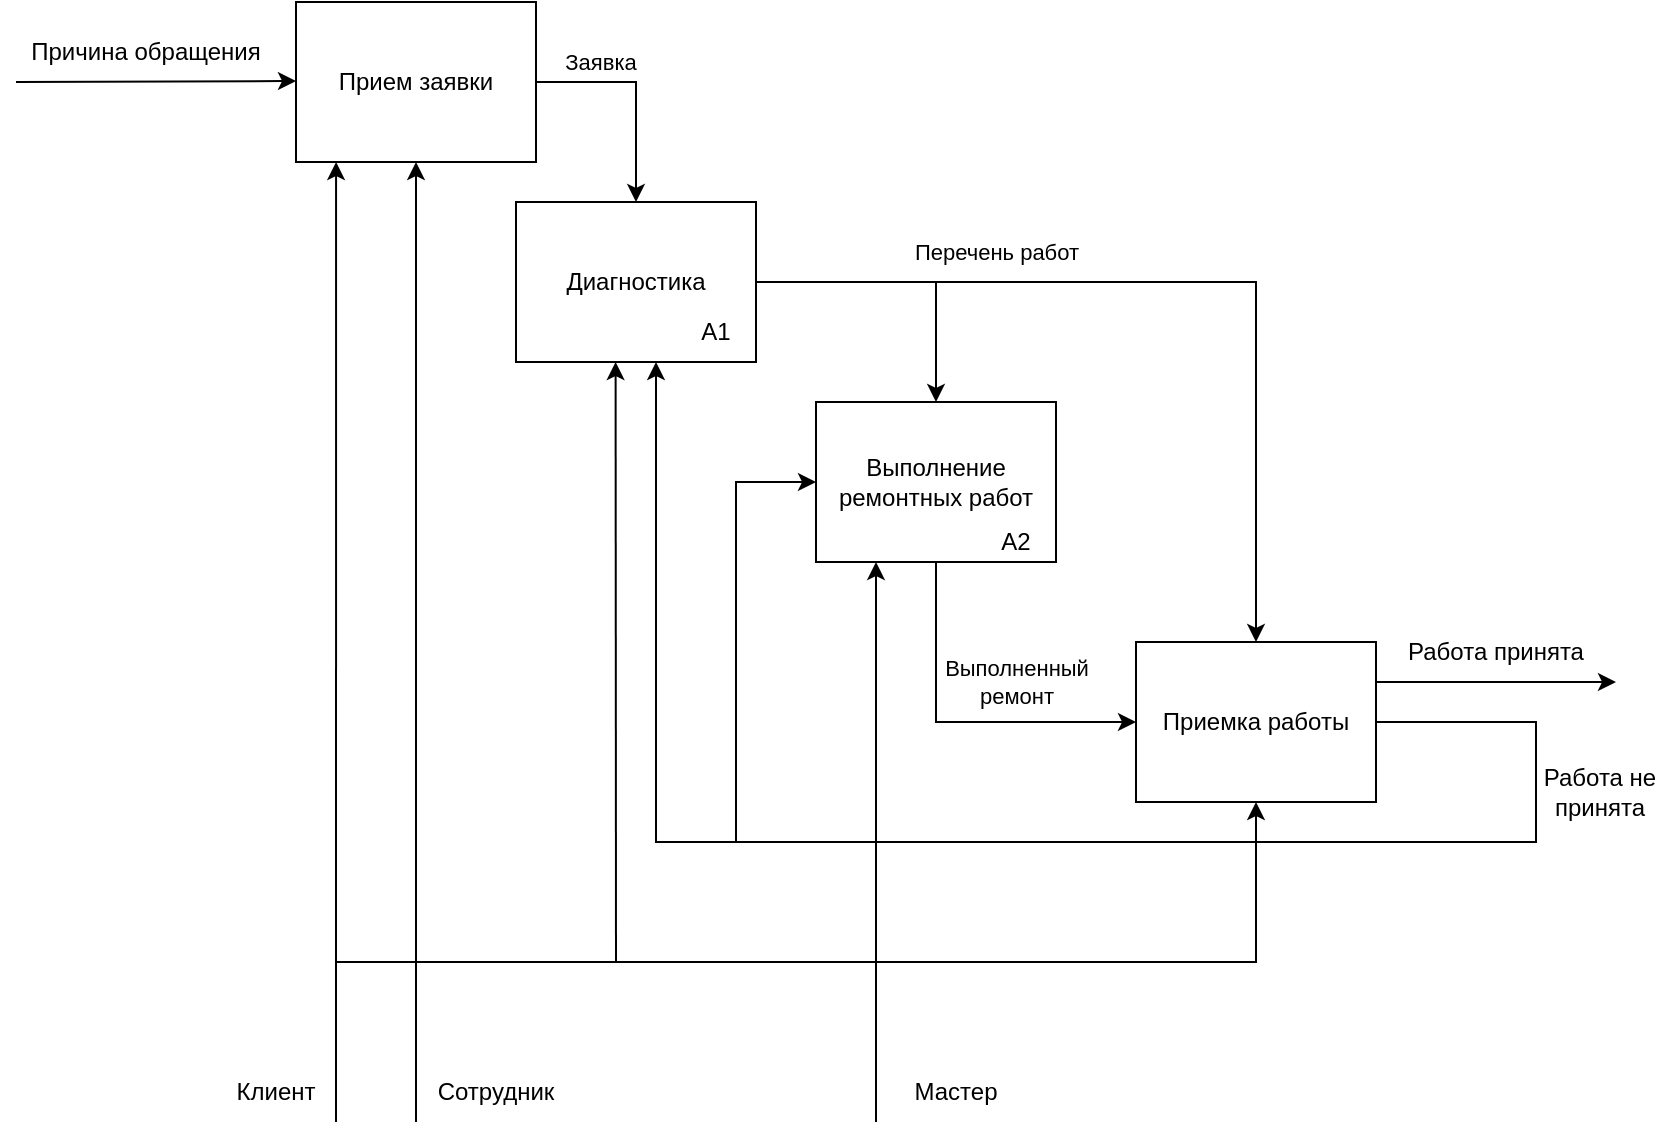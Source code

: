 <mxfile version="22.0.8" type="github">
  <diagram name="Страница — 1" id="UBM8uuqGAXcxDV0GicOs">
    <mxGraphModel dx="1877" dy="542" grid="1" gridSize="10" guides="1" tooltips="1" connect="1" arrows="1" fold="1" page="1" pageScale="1" pageWidth="827" pageHeight="1169" math="0" shadow="0">
      <root>
        <mxCell id="0" />
        <mxCell id="1" parent="0" />
        <mxCell id="SP7nUaGou8AFclUCDvNq-2" style="edgeStyle=orthogonalEdgeStyle;rounded=0;orthogonalLoop=1;jettySize=auto;html=1;exitX=1;exitY=0.5;exitDx=0;exitDy=0;entryX=0.5;entryY=0;entryDx=0;entryDy=0;" parent="1" source="8RD01GwfZpLmEbGkj-MV-1" target="8RD01GwfZpLmEbGkj-MV-2" edge="1">
          <mxGeometry relative="1" as="geometry" />
        </mxCell>
        <mxCell id="SP7nUaGou8AFclUCDvNq-7" value="Заявка" style="edgeLabel;html=1;align=center;verticalAlign=middle;resizable=0;points=[];" parent="SP7nUaGou8AFclUCDvNq-2" vertex="1" connectable="0">
          <mxGeometry x="-0.429" y="-1" relative="1" as="geometry">
            <mxPoint y="-11" as="offset" />
          </mxGeometry>
        </mxCell>
        <mxCell id="8RD01GwfZpLmEbGkj-MV-1" value="Прием заявки" style="rounded=0;whiteSpace=wrap;html=1;" parent="1" vertex="1">
          <mxGeometry x="140" y="80" width="120" height="80" as="geometry" />
        </mxCell>
        <mxCell id="SP7nUaGou8AFclUCDvNq-3" style="edgeStyle=orthogonalEdgeStyle;rounded=0;orthogonalLoop=1;jettySize=auto;html=1;exitX=1;exitY=0.5;exitDx=0;exitDy=0;entryX=0.5;entryY=0;entryDx=0;entryDy=0;" parent="1" source="8RD01GwfZpLmEbGkj-MV-2" target="8RD01GwfZpLmEbGkj-MV-3" edge="1">
          <mxGeometry relative="1" as="geometry" />
        </mxCell>
        <mxCell id="SP7nUaGou8AFclUCDvNq-9" value="Перечень работ" style="edgeLabel;html=1;align=center;verticalAlign=middle;resizable=0;points=[];" parent="SP7nUaGou8AFclUCDvNq-3" vertex="1" connectable="0">
          <mxGeometry x="-0.64" y="2" relative="1" as="geometry">
            <mxPoint x="93" y="-13" as="offset" />
          </mxGeometry>
        </mxCell>
        <mxCell id="8RD01GwfZpLmEbGkj-MV-2" value="Диагностика" style="rounded=0;whiteSpace=wrap;html=1;" parent="1" vertex="1">
          <mxGeometry x="250" y="180" width="120" height="80" as="geometry" />
        </mxCell>
        <mxCell id="SP7nUaGou8AFclUCDvNq-10" style="edgeStyle=orthogonalEdgeStyle;rounded=0;orthogonalLoop=1;jettySize=auto;html=1;exitX=0.5;exitY=1;exitDx=0;exitDy=0;entryX=0;entryY=0.5;entryDx=0;entryDy=0;" parent="1" source="8RD01GwfZpLmEbGkj-MV-3" edge="1" target="gTo4boSulwLFCVvMiwWt-1">
          <mxGeometry relative="1" as="geometry">
            <mxPoint x="490" y="500" as="targetPoint" />
            <mxPoint x="290" y="420" as="sourcePoint" />
            <Array as="points">
              <mxPoint x="460" y="440" />
            </Array>
          </mxGeometry>
        </mxCell>
        <mxCell id="SP7nUaGou8AFclUCDvNq-12" value="Выполненный &lt;br&gt;ремонт" style="edgeLabel;html=1;align=center;verticalAlign=middle;resizable=0;points=[];" parent="SP7nUaGou8AFclUCDvNq-10" vertex="1" connectable="0">
          <mxGeometry x="0.166" y="2" relative="1" as="geometry">
            <mxPoint x="15" y="-18" as="offset" />
          </mxGeometry>
        </mxCell>
        <mxCell id="8RD01GwfZpLmEbGkj-MV-3" value="Выполнение ремонтных работ" style="rounded=0;whiteSpace=wrap;html=1;" parent="1" vertex="1">
          <mxGeometry x="400" y="280" width="120" height="80" as="geometry" />
        </mxCell>
        <mxCell id="gTo4boSulwLFCVvMiwWt-1" value="Приемка работы" style="rounded=0;whiteSpace=wrap;html=1;" vertex="1" parent="1">
          <mxGeometry x="560" y="400" width="120" height="80" as="geometry" />
        </mxCell>
        <mxCell id="gTo4boSulwLFCVvMiwWt-2" value="А1" style="text;html=1;strokeColor=none;fillColor=none;align=center;verticalAlign=middle;whiteSpace=wrap;rounded=0;" vertex="1" parent="1">
          <mxGeometry x="320" y="230" width="60" height="30" as="geometry" />
        </mxCell>
        <mxCell id="gTo4boSulwLFCVvMiwWt-3" value="А2" style="text;html=1;strokeColor=none;fillColor=none;align=center;verticalAlign=middle;whiteSpace=wrap;rounded=0;" vertex="1" parent="1">
          <mxGeometry x="480" y="340" width="40" height="20" as="geometry" />
        </mxCell>
        <mxCell id="gTo4boSulwLFCVvMiwWt-4" value="" style="endArrow=classic;html=1;rounded=0;exitX=0;exitY=1;exitDx=0;exitDy=0;exitPerimeter=0;" edge="1" parent="1" source="gTo4boSulwLFCVvMiwWt-5">
          <mxGeometry width="50" height="50" relative="1" as="geometry">
            <mxPoint x="-70" y="119.5" as="sourcePoint" />
            <mxPoint x="140" y="119.5" as="targetPoint" />
          </mxGeometry>
        </mxCell>
        <mxCell id="gTo4boSulwLFCVvMiwWt-5" value="Причина обращения" style="text;html=1;strokeColor=none;fillColor=none;align=center;verticalAlign=middle;whiteSpace=wrap;rounded=0;" vertex="1" parent="1">
          <mxGeometry y="90" width="130" height="30" as="geometry" />
        </mxCell>
        <mxCell id="gTo4boSulwLFCVvMiwWt-6" value="" style="endArrow=classic;html=1;rounded=0;exitX=1;exitY=0.5;exitDx=0;exitDy=0;entryX=0.5;entryY=0;entryDx=0;entryDy=0;" edge="1" parent="1" source="8RD01GwfZpLmEbGkj-MV-2" target="gTo4boSulwLFCVvMiwWt-1">
          <mxGeometry width="50" height="50" relative="1" as="geometry">
            <mxPoint x="510" y="220" as="sourcePoint" />
            <mxPoint x="620" y="220" as="targetPoint" />
            <Array as="points">
              <mxPoint x="620" y="220" />
            </Array>
          </mxGeometry>
        </mxCell>
        <mxCell id="gTo4boSulwLFCVvMiwWt-7" value="" style="endArrow=classic;html=1;rounded=0;exitX=1;exitY=0.5;exitDx=0;exitDy=0;" edge="1" parent="1">
          <mxGeometry width="50" height="50" relative="1" as="geometry">
            <mxPoint x="680" y="420" as="sourcePoint" />
            <mxPoint x="800" y="420" as="targetPoint" />
            <Array as="points">
              <mxPoint x="800" y="420" />
            </Array>
          </mxGeometry>
        </mxCell>
        <mxCell id="gTo4boSulwLFCVvMiwWt-8" value="Работа принята" style="text;html=1;strokeColor=none;fillColor=none;align=center;verticalAlign=middle;whiteSpace=wrap;rounded=0;" vertex="1" parent="1">
          <mxGeometry x="690" y="390" width="100" height="30" as="geometry" />
        </mxCell>
        <mxCell id="gTo4boSulwLFCVvMiwWt-9" value="" style="endArrow=classic;html=1;rounded=0;exitX=1;exitY=0.75;exitDx=0;exitDy=0;entryX=0;entryY=0.5;entryDx=0;entryDy=0;" edge="1" parent="1" target="8RD01GwfZpLmEbGkj-MV-3">
          <mxGeometry width="50" height="50" relative="1" as="geometry">
            <mxPoint x="680" y="440" as="sourcePoint" />
            <mxPoint x="400" y="320" as="targetPoint" />
            <Array as="points">
              <mxPoint x="760" y="440" />
              <mxPoint x="760" y="500" />
              <mxPoint x="360" y="500" />
              <mxPoint x="360" y="320" />
            </Array>
          </mxGeometry>
        </mxCell>
        <mxCell id="gTo4boSulwLFCVvMiwWt-11" value="Работа не принята" style="text;html=1;strokeColor=none;fillColor=none;align=center;verticalAlign=middle;whiteSpace=wrap;rounded=0;" vertex="1" parent="1">
          <mxGeometry x="757" y="460" width="70" height="30" as="geometry" />
        </mxCell>
        <mxCell id="gTo4boSulwLFCVvMiwWt-12" value="" style="endArrow=classic;html=1;rounded=0;entryX=0.167;entryY=1;entryDx=0;entryDy=0;entryPerimeter=0;" edge="1" parent="1" target="8RD01GwfZpLmEbGkj-MV-1">
          <mxGeometry width="50" height="50" relative="1" as="geometry">
            <mxPoint x="160" y="640" as="sourcePoint" />
            <mxPoint x="160" y="350" as="targetPoint" />
          </mxGeometry>
        </mxCell>
        <mxCell id="gTo4boSulwLFCVvMiwWt-13" value="Клиент" style="text;html=1;strokeColor=none;fillColor=none;align=center;verticalAlign=middle;whiteSpace=wrap;rounded=0;" vertex="1" parent="1">
          <mxGeometry x="100" y="610" width="60" height="30" as="geometry" />
        </mxCell>
        <mxCell id="gTo4boSulwLFCVvMiwWt-14" value="" style="endArrow=classic;html=1;rounded=0;entryX=0.25;entryY=1;entryDx=0;entryDy=0;" edge="1" parent="1" target="8RD01GwfZpLmEbGkj-MV-3">
          <mxGeometry width="50" height="50" relative="1" as="geometry">
            <mxPoint x="430" y="640" as="sourcePoint" />
            <mxPoint x="460" y="420" as="targetPoint" />
          </mxGeometry>
        </mxCell>
        <mxCell id="gTo4boSulwLFCVvMiwWt-15" value="Мастер" style="text;html=1;strokeColor=none;fillColor=none;align=center;verticalAlign=middle;whiteSpace=wrap;rounded=0;" vertex="1" parent="1">
          <mxGeometry x="440" y="610" width="60" height="30" as="geometry" />
        </mxCell>
        <mxCell id="gTo4boSulwLFCVvMiwWt-16" value="" style="endArrow=classic;html=1;rounded=0;entryX=0.415;entryY=1.055;entryDx=0;entryDy=0;entryPerimeter=0;" edge="1" parent="1">
          <mxGeometry width="50" height="50" relative="1" as="geometry">
            <mxPoint x="300" y="560" as="sourcePoint" />
            <mxPoint x="299.8" y="260" as="targetPoint" />
          </mxGeometry>
        </mxCell>
        <mxCell id="gTo4boSulwLFCVvMiwWt-18" value="" style="endArrow=classic;html=1;rounded=0;entryX=0.5;entryY=1;entryDx=0;entryDy=0;" edge="1" parent="1" target="8RD01GwfZpLmEbGkj-MV-1">
          <mxGeometry width="50" height="50" relative="1" as="geometry">
            <mxPoint x="200" y="640" as="sourcePoint" />
            <mxPoint x="220" y="260" as="targetPoint" />
          </mxGeometry>
        </mxCell>
        <mxCell id="gTo4boSulwLFCVvMiwWt-19" value="Сотрудник" style="text;html=1;strokeColor=none;fillColor=none;align=center;verticalAlign=middle;whiteSpace=wrap;rounded=0;" vertex="1" parent="1">
          <mxGeometry x="210" y="610" width="60" height="30" as="geometry" />
        </mxCell>
        <mxCell id="gTo4boSulwLFCVvMiwWt-20" value="" style="endArrow=classic;html=1;rounded=0;entryX=0.5;entryY=1;entryDx=0;entryDy=0;" edge="1" parent="1" target="gTo4boSulwLFCVvMiwWt-1">
          <mxGeometry width="50" height="50" relative="1" as="geometry">
            <mxPoint x="160" y="560" as="sourcePoint" />
            <mxPoint x="660" y="540" as="targetPoint" />
            <Array as="points">
              <mxPoint x="620" y="560" />
            </Array>
          </mxGeometry>
        </mxCell>
        <mxCell id="gTo4boSulwLFCVvMiwWt-21" value="" style="endArrow=classic;html=1;rounded=0;entryX=0;entryY=1;entryDx=0;entryDy=0;" edge="1" parent="1" target="gTo4boSulwLFCVvMiwWt-2">
          <mxGeometry width="50" height="50" relative="1" as="geometry">
            <mxPoint x="360" y="500" as="sourcePoint" />
            <mxPoint x="440" y="390" as="targetPoint" />
            <Array as="points">
              <mxPoint x="320" y="500" />
            </Array>
          </mxGeometry>
        </mxCell>
      </root>
    </mxGraphModel>
  </diagram>
</mxfile>
